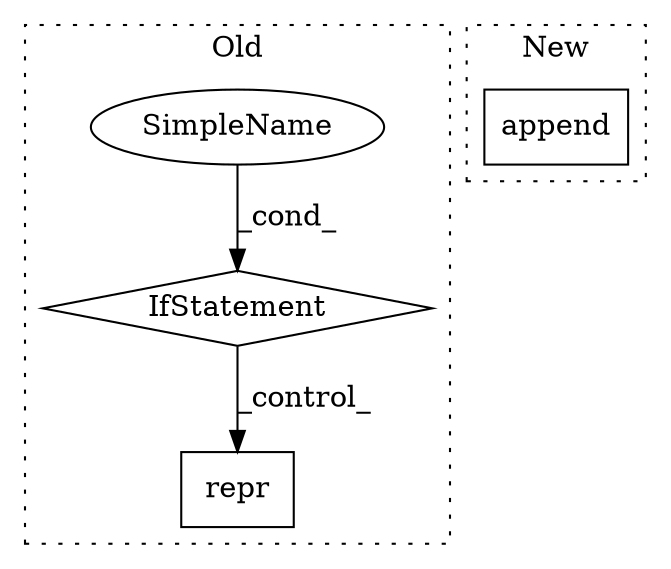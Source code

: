digraph G {
subgraph cluster0 {
1 [label="repr" a="32" s="12470,12476" l="5,1" shape="box"];
3 [label="IfStatement" a="25" s="12549" l="36" shape="diamond"];
4 [label="SimpleName" a="42" s="12580" l="5" shape="ellipse"];
label = "Old";
style="dotted";
}
subgraph cluster1 {
2 [label="append" a="32" s="11804" l="8" shape="box"];
label = "New";
style="dotted";
}
3 -> 1 [label="_control_"];
4 -> 3 [label="_cond_"];
}